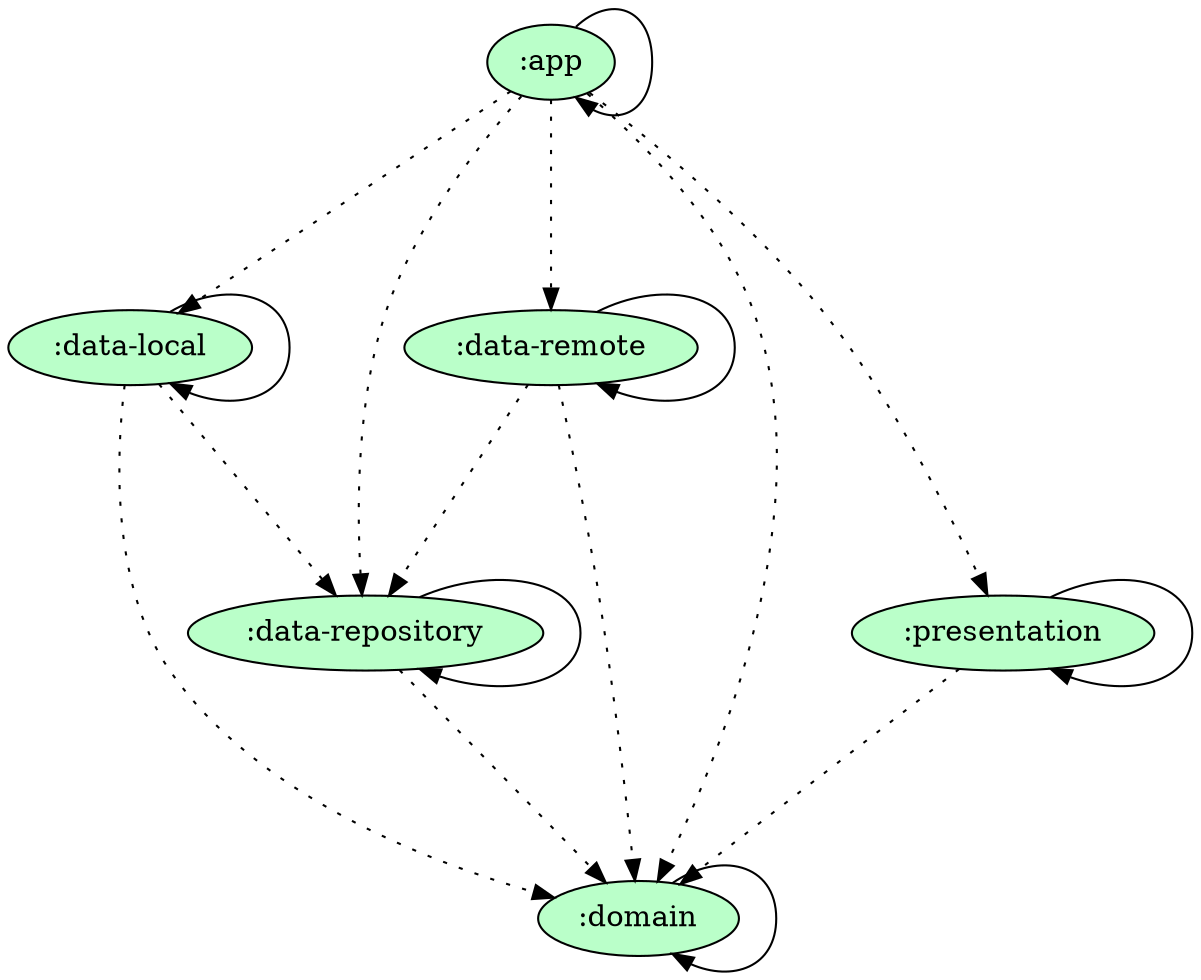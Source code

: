 digraph {
  graph [ranksep=1.4];
  node [style=filled, fillcolor="#bbbbbb"];
  rankdir=TB;

  # Projects

  ":app" [fillcolor="#baffc9"];
  ":data-local" [fillcolor="#baffc9"];
  ":data-remote" [fillcolor="#baffc9"];
  ":data-repository" [fillcolor="#baffc9"];
  ":domain" [fillcolor="#baffc9"];
  ":presentation" [fillcolor="#baffc9"];

  {rank = same;}

  # Dependencies

  ":app" -> ":app"
  ":app" -> ":presentation" [style=dotted]
  ":app" -> ":domain" [style=dotted]
  ":app" -> ":data-remote" [style=dotted]
  ":app" -> ":data-local" [style=dotted]
  ":app" -> ":data-repository" [style=dotted]
  ":presentation" -> ":presentation"
  ":presentation" -> ":domain" [style=dotted]
  ":domain" -> ":domain"
  ":data-remote" -> ":data-remote"
  ":data-remote" -> ":domain" [style=dotted]
  ":data-remote" -> ":data-repository" [style=dotted]
  ":data-local" -> ":data-local"
  ":data-local" -> ":domain" [style=dotted]
  ":data-local" -> ":data-repository" [style=dotted]
  ":data-repository" -> ":data-repository"
  ":data-repository" -> ":domain" [style=dotted]
}
